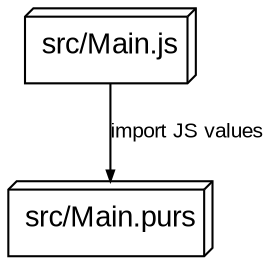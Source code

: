 digraph G {
  node [shape="box3d"; fontname="Arial"];
  
  edge [fontsize=10; fontname="Arial"; arrowsize=0.5];

  "src/Main.js" -> "src/Main.purs" [label="import JS values"]  
}